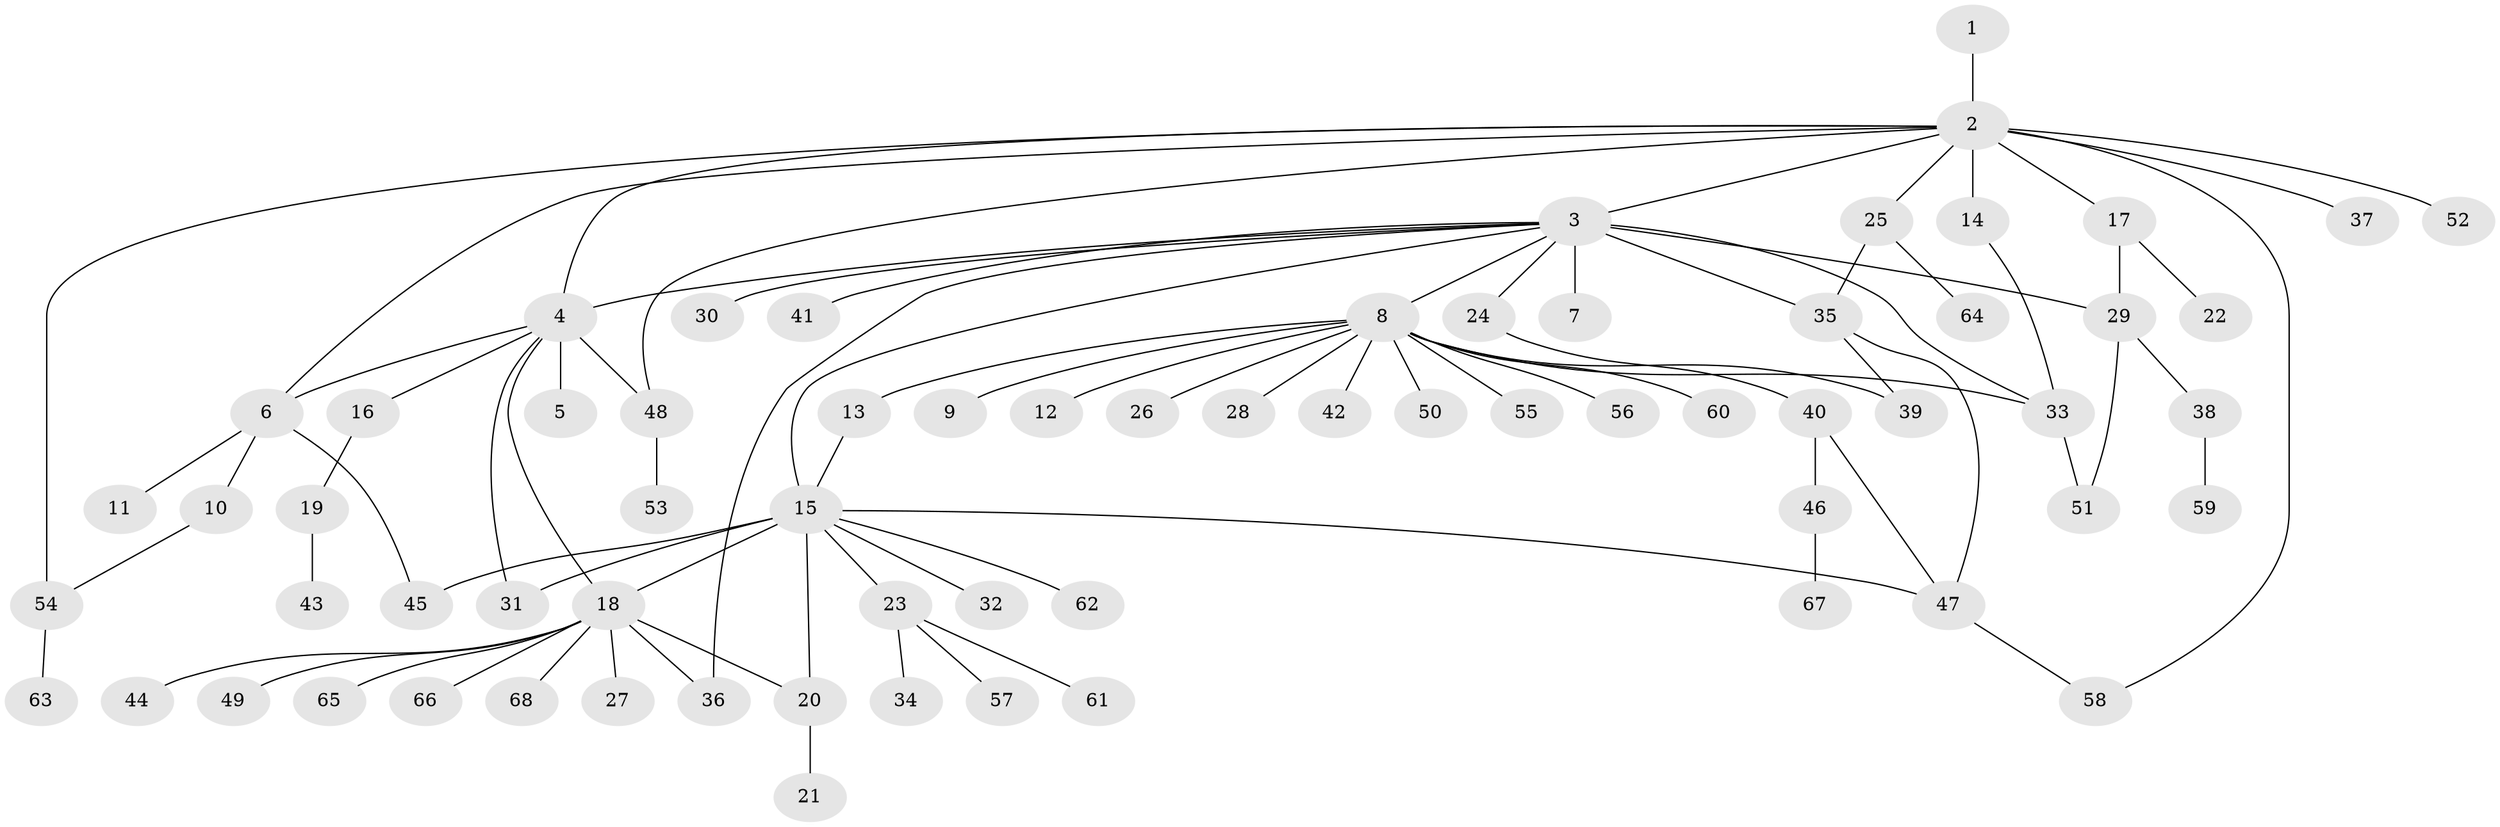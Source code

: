 // original degree distribution, {2: 0.17164179104477612, 19: 0.007462686567164179, 21: 0.007462686567164179, 16: 0.007462686567164179, 1: 0.6194029850746269, 6: 0.014925373134328358, 14: 0.014925373134328358, 3: 0.08208955223880597, 4: 0.04477611940298507, 11: 0.007462686567164179, 5: 0.022388059701492536}
// Generated by graph-tools (version 1.1) at 2025/35/03/09/25 02:35:22]
// undirected, 68 vertices, 86 edges
graph export_dot {
graph [start="1"]
  node [color=gray90,style=filled];
  1;
  2;
  3;
  4;
  5;
  6;
  7;
  8;
  9;
  10;
  11;
  12;
  13;
  14;
  15;
  16;
  17;
  18;
  19;
  20;
  21;
  22;
  23;
  24;
  25;
  26;
  27;
  28;
  29;
  30;
  31;
  32;
  33;
  34;
  35;
  36;
  37;
  38;
  39;
  40;
  41;
  42;
  43;
  44;
  45;
  46;
  47;
  48;
  49;
  50;
  51;
  52;
  53;
  54;
  55;
  56;
  57;
  58;
  59;
  60;
  61;
  62;
  63;
  64;
  65;
  66;
  67;
  68;
  1 -- 2 [weight=1.0];
  2 -- 3 [weight=1.0];
  2 -- 4 [weight=1.0];
  2 -- 6 [weight=1.0];
  2 -- 14 [weight=7.0];
  2 -- 17 [weight=1.0];
  2 -- 25 [weight=1.0];
  2 -- 37 [weight=1.0];
  2 -- 48 [weight=1.0];
  2 -- 52 [weight=1.0];
  2 -- 54 [weight=1.0];
  2 -- 58 [weight=1.0];
  3 -- 4 [weight=1.0];
  3 -- 7 [weight=7.0];
  3 -- 8 [weight=1.0];
  3 -- 15 [weight=1.0];
  3 -- 24 [weight=1.0];
  3 -- 29 [weight=1.0];
  3 -- 30 [weight=1.0];
  3 -- 33 [weight=1.0];
  3 -- 35 [weight=1.0];
  3 -- 36 [weight=1.0];
  3 -- 41 [weight=1.0];
  4 -- 5 [weight=7.0];
  4 -- 6 [weight=1.0];
  4 -- 16 [weight=1.0];
  4 -- 18 [weight=1.0];
  4 -- 31 [weight=1.0];
  4 -- 48 [weight=1.0];
  6 -- 10 [weight=1.0];
  6 -- 11 [weight=1.0];
  6 -- 45 [weight=1.0];
  8 -- 9 [weight=1.0];
  8 -- 12 [weight=1.0];
  8 -- 13 [weight=1.0];
  8 -- 26 [weight=1.0];
  8 -- 28 [weight=1.0];
  8 -- 33 [weight=1.0];
  8 -- 39 [weight=1.0];
  8 -- 42 [weight=1.0];
  8 -- 50 [weight=1.0];
  8 -- 55 [weight=1.0];
  8 -- 56 [weight=1.0];
  8 -- 60 [weight=1.0];
  10 -- 54 [weight=1.0];
  13 -- 15 [weight=1.0];
  14 -- 33 [weight=1.0];
  15 -- 18 [weight=1.0];
  15 -- 20 [weight=1.0];
  15 -- 23 [weight=1.0];
  15 -- 31 [weight=1.0];
  15 -- 32 [weight=1.0];
  15 -- 45 [weight=3.0];
  15 -- 47 [weight=1.0];
  15 -- 62 [weight=1.0];
  16 -- 19 [weight=1.0];
  17 -- 22 [weight=1.0];
  17 -- 29 [weight=1.0];
  18 -- 20 [weight=1.0];
  18 -- 27 [weight=1.0];
  18 -- 36 [weight=1.0];
  18 -- 44 [weight=1.0];
  18 -- 49 [weight=1.0];
  18 -- 65 [weight=1.0];
  18 -- 66 [weight=1.0];
  18 -- 68 [weight=1.0];
  19 -- 43 [weight=3.0];
  20 -- 21 [weight=2.0];
  23 -- 34 [weight=1.0];
  23 -- 57 [weight=1.0];
  23 -- 61 [weight=1.0];
  24 -- 40 [weight=1.0];
  25 -- 35 [weight=1.0];
  25 -- 64 [weight=1.0];
  29 -- 38 [weight=4.0];
  29 -- 51 [weight=1.0];
  33 -- 51 [weight=1.0];
  35 -- 39 [weight=1.0];
  35 -- 47 [weight=1.0];
  38 -- 59 [weight=1.0];
  40 -- 46 [weight=1.0];
  40 -- 47 [weight=1.0];
  46 -- 67 [weight=1.0];
  47 -- 58 [weight=1.0];
  48 -- 53 [weight=2.0];
  54 -- 63 [weight=1.0];
}
